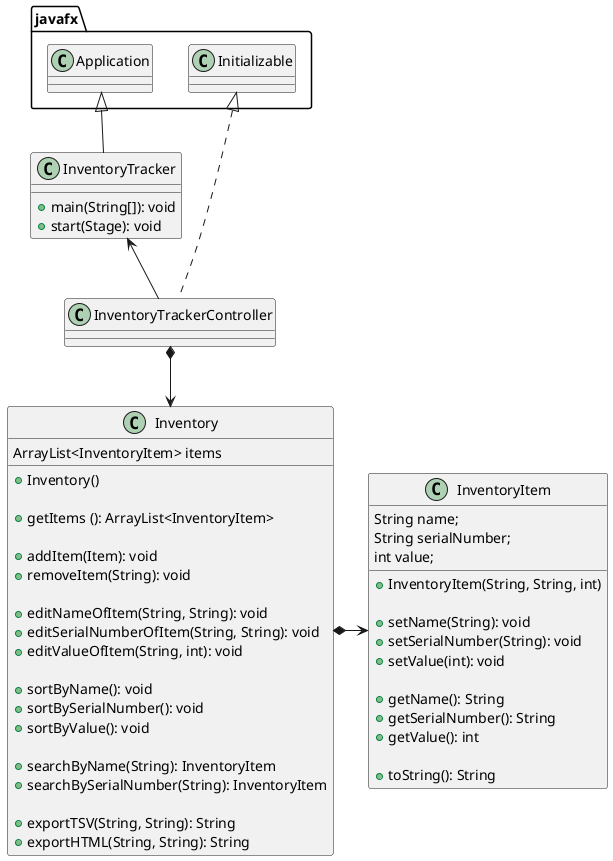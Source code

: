 @startuml
'https://plantuml.com/class-diagram

class InventoryTracker {
    + main(String[]): void
    + start(Stage): void
}

class InventoryTrackerController {}

class Inventory {
    ArrayList<InventoryItem> items

    + Inventory()

    + getItems (): ArrayList<InventoryItem>

    + addItem(Item): void
    + removeItem(String): void

    + editNameOfItem(String, String): void
    + editSerialNumberOfItem(String, String): void
    + editValueOfItem(String, int): void

    + sortByName(): void
    + sortBySerialNumber(): void
    + sortByValue(): void

    + searchByName(String): InventoryItem
    + searchBySerialNumber(String): InventoryItem

    + exportTSV(String, String): String
    + exportHTML(String, String): String
}

class InventoryItem {
    String name;
    String serialNumber;
    int value;

    + InventoryItem(String, String, int)

    + setName(String): void
    + setSerialNumber(String): void
    + setValue(int): void

    + getName(): String
    + getSerialNumber(): String
    + getValue(): int

    + toString(): String
}

javafx.Application <|-- InventoryTracker
javafx.Initializable <|... InventoryTrackerController
InventoryTracker <-- InventoryTrackerController
InventoryTrackerController *--> Inventory
Inventory *-> InventoryItem

@enduml